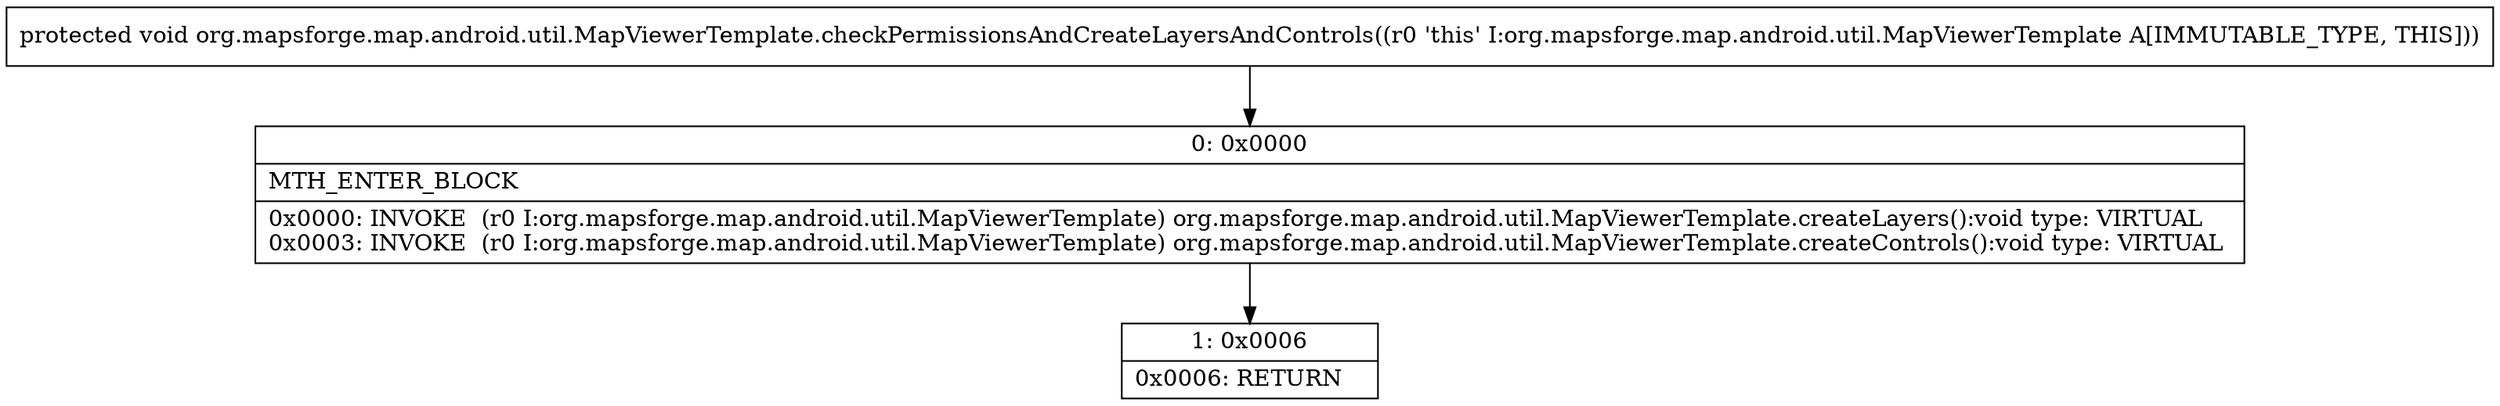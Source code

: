 digraph "CFG fororg.mapsforge.map.android.util.MapViewerTemplate.checkPermissionsAndCreateLayersAndControls()V" {
Node_0 [shape=record,label="{0\:\ 0x0000|MTH_ENTER_BLOCK\l|0x0000: INVOKE  (r0 I:org.mapsforge.map.android.util.MapViewerTemplate) org.mapsforge.map.android.util.MapViewerTemplate.createLayers():void type: VIRTUAL \l0x0003: INVOKE  (r0 I:org.mapsforge.map.android.util.MapViewerTemplate) org.mapsforge.map.android.util.MapViewerTemplate.createControls():void type: VIRTUAL \l}"];
Node_1 [shape=record,label="{1\:\ 0x0006|0x0006: RETURN   \l}"];
MethodNode[shape=record,label="{protected void org.mapsforge.map.android.util.MapViewerTemplate.checkPermissionsAndCreateLayersAndControls((r0 'this' I:org.mapsforge.map.android.util.MapViewerTemplate A[IMMUTABLE_TYPE, THIS])) }"];
MethodNode -> Node_0;
Node_0 -> Node_1;
}

